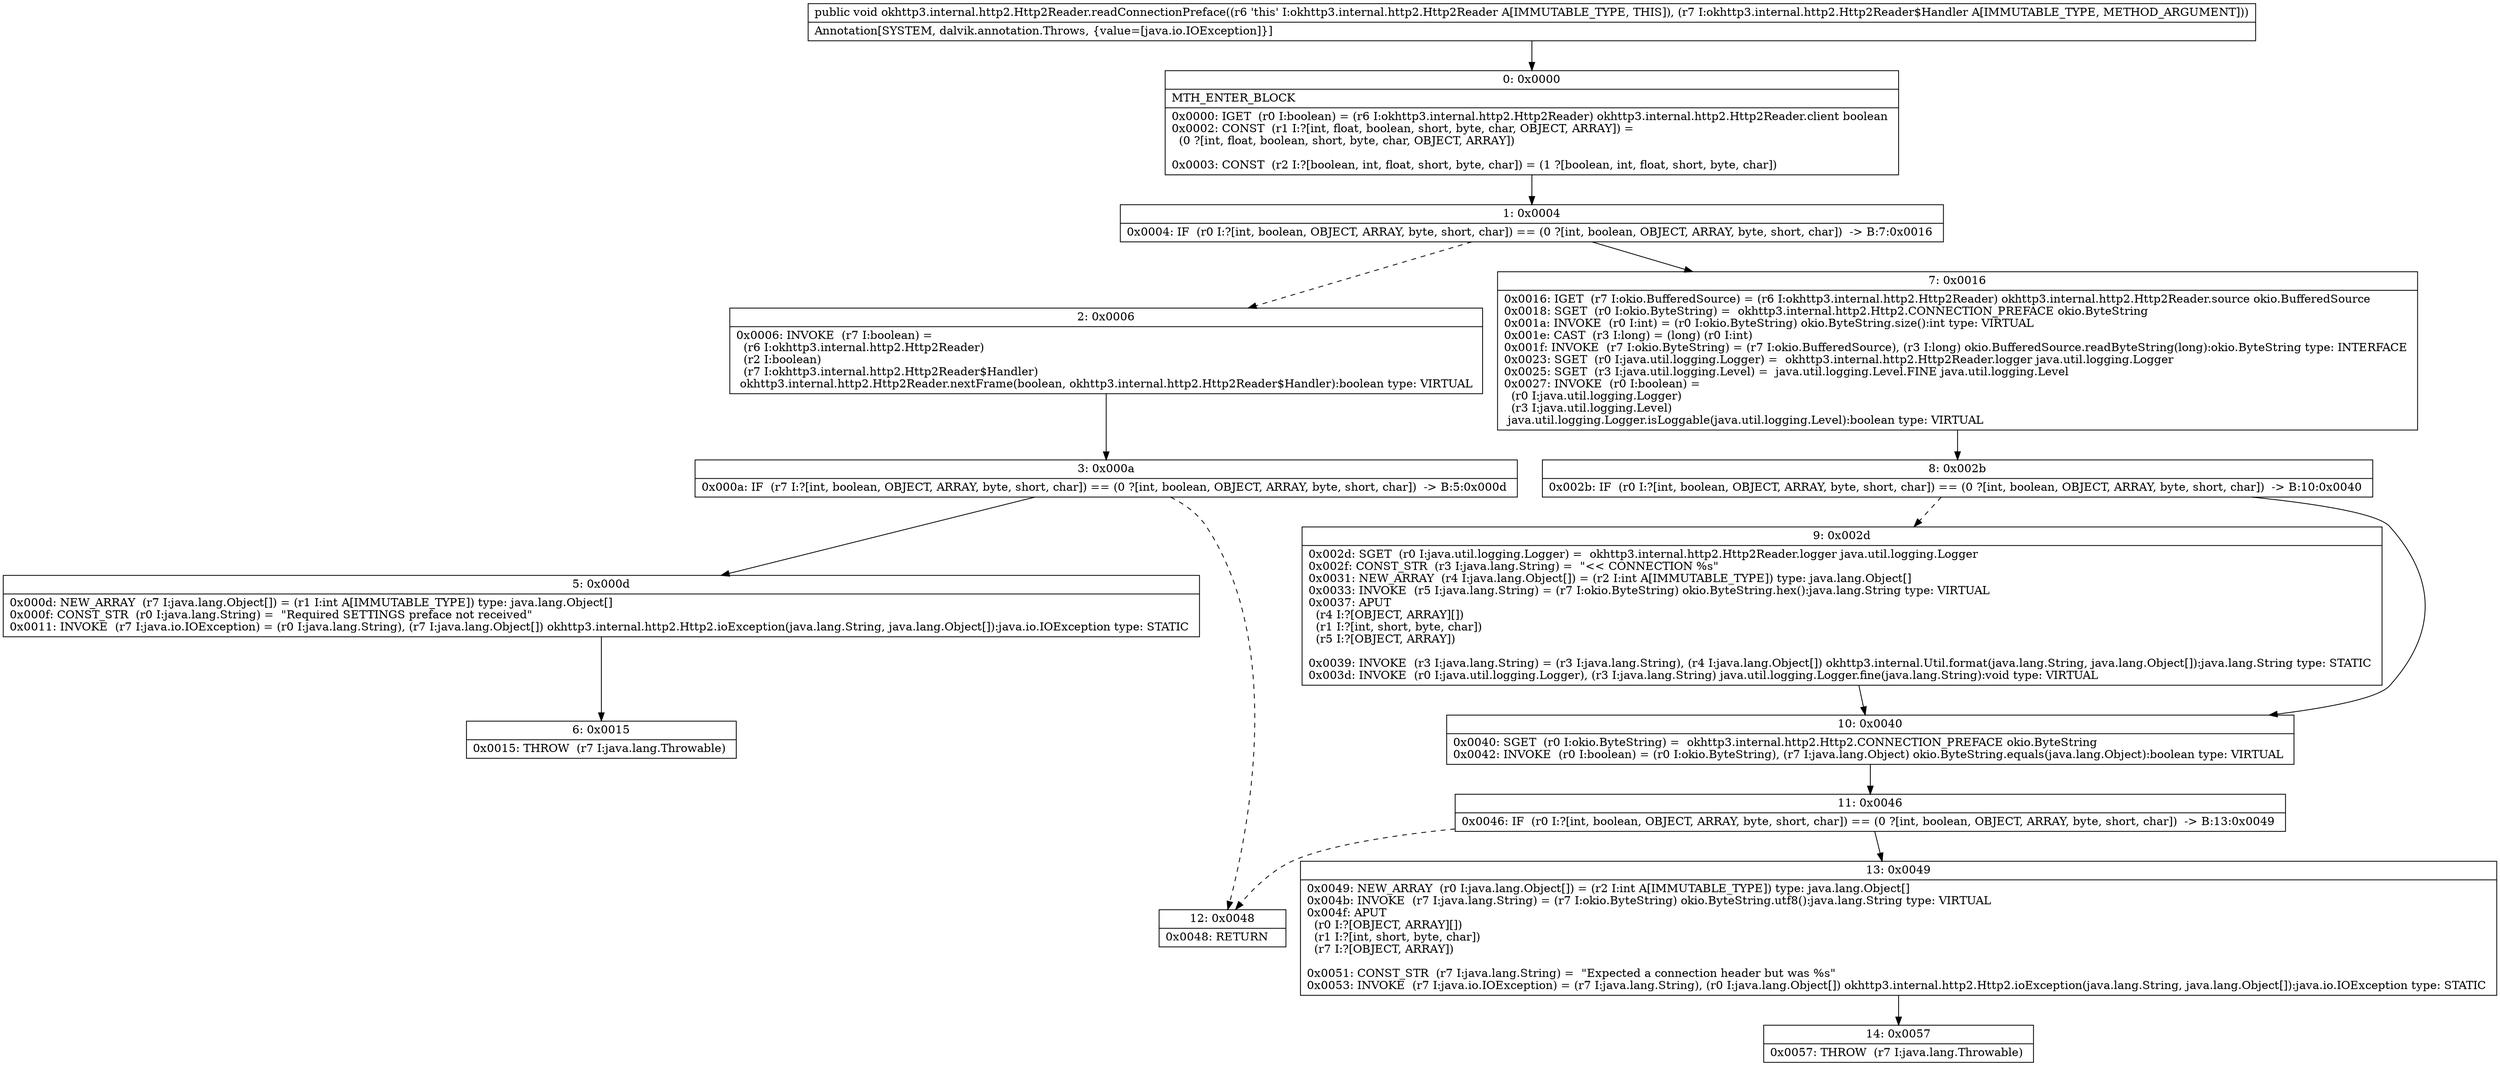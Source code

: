 digraph "CFG forokhttp3.internal.http2.Http2Reader.readConnectionPreface(Lokhttp3\/internal\/http2\/Http2Reader$Handler;)V" {
Node_0 [shape=record,label="{0\:\ 0x0000|MTH_ENTER_BLOCK\l|0x0000: IGET  (r0 I:boolean) = (r6 I:okhttp3.internal.http2.Http2Reader) okhttp3.internal.http2.Http2Reader.client boolean \l0x0002: CONST  (r1 I:?[int, float, boolean, short, byte, char, OBJECT, ARRAY]) = \l  (0 ?[int, float, boolean, short, byte, char, OBJECT, ARRAY])\l \l0x0003: CONST  (r2 I:?[boolean, int, float, short, byte, char]) = (1 ?[boolean, int, float, short, byte, char]) \l}"];
Node_1 [shape=record,label="{1\:\ 0x0004|0x0004: IF  (r0 I:?[int, boolean, OBJECT, ARRAY, byte, short, char]) == (0 ?[int, boolean, OBJECT, ARRAY, byte, short, char])  \-\> B:7:0x0016 \l}"];
Node_2 [shape=record,label="{2\:\ 0x0006|0x0006: INVOKE  (r7 I:boolean) = \l  (r6 I:okhttp3.internal.http2.Http2Reader)\l  (r2 I:boolean)\l  (r7 I:okhttp3.internal.http2.Http2Reader$Handler)\l okhttp3.internal.http2.Http2Reader.nextFrame(boolean, okhttp3.internal.http2.Http2Reader$Handler):boolean type: VIRTUAL \l}"];
Node_3 [shape=record,label="{3\:\ 0x000a|0x000a: IF  (r7 I:?[int, boolean, OBJECT, ARRAY, byte, short, char]) == (0 ?[int, boolean, OBJECT, ARRAY, byte, short, char])  \-\> B:5:0x000d \l}"];
Node_5 [shape=record,label="{5\:\ 0x000d|0x000d: NEW_ARRAY  (r7 I:java.lang.Object[]) = (r1 I:int A[IMMUTABLE_TYPE]) type: java.lang.Object[] \l0x000f: CONST_STR  (r0 I:java.lang.String) =  \"Required SETTINGS preface not received\" \l0x0011: INVOKE  (r7 I:java.io.IOException) = (r0 I:java.lang.String), (r7 I:java.lang.Object[]) okhttp3.internal.http2.Http2.ioException(java.lang.String, java.lang.Object[]):java.io.IOException type: STATIC \l}"];
Node_6 [shape=record,label="{6\:\ 0x0015|0x0015: THROW  (r7 I:java.lang.Throwable) \l}"];
Node_7 [shape=record,label="{7\:\ 0x0016|0x0016: IGET  (r7 I:okio.BufferedSource) = (r6 I:okhttp3.internal.http2.Http2Reader) okhttp3.internal.http2.Http2Reader.source okio.BufferedSource \l0x0018: SGET  (r0 I:okio.ByteString) =  okhttp3.internal.http2.Http2.CONNECTION_PREFACE okio.ByteString \l0x001a: INVOKE  (r0 I:int) = (r0 I:okio.ByteString) okio.ByteString.size():int type: VIRTUAL \l0x001e: CAST  (r3 I:long) = (long) (r0 I:int) \l0x001f: INVOKE  (r7 I:okio.ByteString) = (r7 I:okio.BufferedSource), (r3 I:long) okio.BufferedSource.readByteString(long):okio.ByteString type: INTERFACE \l0x0023: SGET  (r0 I:java.util.logging.Logger) =  okhttp3.internal.http2.Http2Reader.logger java.util.logging.Logger \l0x0025: SGET  (r3 I:java.util.logging.Level) =  java.util.logging.Level.FINE java.util.logging.Level \l0x0027: INVOKE  (r0 I:boolean) = \l  (r0 I:java.util.logging.Logger)\l  (r3 I:java.util.logging.Level)\l java.util.logging.Logger.isLoggable(java.util.logging.Level):boolean type: VIRTUAL \l}"];
Node_8 [shape=record,label="{8\:\ 0x002b|0x002b: IF  (r0 I:?[int, boolean, OBJECT, ARRAY, byte, short, char]) == (0 ?[int, boolean, OBJECT, ARRAY, byte, short, char])  \-\> B:10:0x0040 \l}"];
Node_9 [shape=record,label="{9\:\ 0x002d|0x002d: SGET  (r0 I:java.util.logging.Logger) =  okhttp3.internal.http2.Http2Reader.logger java.util.logging.Logger \l0x002f: CONST_STR  (r3 I:java.lang.String) =  \"\<\< CONNECTION %s\" \l0x0031: NEW_ARRAY  (r4 I:java.lang.Object[]) = (r2 I:int A[IMMUTABLE_TYPE]) type: java.lang.Object[] \l0x0033: INVOKE  (r5 I:java.lang.String) = (r7 I:okio.ByteString) okio.ByteString.hex():java.lang.String type: VIRTUAL \l0x0037: APUT  \l  (r4 I:?[OBJECT, ARRAY][])\l  (r1 I:?[int, short, byte, char])\l  (r5 I:?[OBJECT, ARRAY])\l \l0x0039: INVOKE  (r3 I:java.lang.String) = (r3 I:java.lang.String), (r4 I:java.lang.Object[]) okhttp3.internal.Util.format(java.lang.String, java.lang.Object[]):java.lang.String type: STATIC \l0x003d: INVOKE  (r0 I:java.util.logging.Logger), (r3 I:java.lang.String) java.util.logging.Logger.fine(java.lang.String):void type: VIRTUAL \l}"];
Node_10 [shape=record,label="{10\:\ 0x0040|0x0040: SGET  (r0 I:okio.ByteString) =  okhttp3.internal.http2.Http2.CONNECTION_PREFACE okio.ByteString \l0x0042: INVOKE  (r0 I:boolean) = (r0 I:okio.ByteString), (r7 I:java.lang.Object) okio.ByteString.equals(java.lang.Object):boolean type: VIRTUAL \l}"];
Node_11 [shape=record,label="{11\:\ 0x0046|0x0046: IF  (r0 I:?[int, boolean, OBJECT, ARRAY, byte, short, char]) == (0 ?[int, boolean, OBJECT, ARRAY, byte, short, char])  \-\> B:13:0x0049 \l}"];
Node_12 [shape=record,label="{12\:\ 0x0048|0x0048: RETURN   \l}"];
Node_13 [shape=record,label="{13\:\ 0x0049|0x0049: NEW_ARRAY  (r0 I:java.lang.Object[]) = (r2 I:int A[IMMUTABLE_TYPE]) type: java.lang.Object[] \l0x004b: INVOKE  (r7 I:java.lang.String) = (r7 I:okio.ByteString) okio.ByteString.utf8():java.lang.String type: VIRTUAL \l0x004f: APUT  \l  (r0 I:?[OBJECT, ARRAY][])\l  (r1 I:?[int, short, byte, char])\l  (r7 I:?[OBJECT, ARRAY])\l \l0x0051: CONST_STR  (r7 I:java.lang.String) =  \"Expected a connection header but was %s\" \l0x0053: INVOKE  (r7 I:java.io.IOException) = (r7 I:java.lang.String), (r0 I:java.lang.Object[]) okhttp3.internal.http2.Http2.ioException(java.lang.String, java.lang.Object[]):java.io.IOException type: STATIC \l}"];
Node_14 [shape=record,label="{14\:\ 0x0057|0x0057: THROW  (r7 I:java.lang.Throwable) \l}"];
MethodNode[shape=record,label="{public void okhttp3.internal.http2.Http2Reader.readConnectionPreface((r6 'this' I:okhttp3.internal.http2.Http2Reader A[IMMUTABLE_TYPE, THIS]), (r7 I:okhttp3.internal.http2.Http2Reader$Handler A[IMMUTABLE_TYPE, METHOD_ARGUMENT]))  | Annotation[SYSTEM, dalvik.annotation.Throws, \{value=[java.io.IOException]\}]\l}"];
MethodNode -> Node_0;
Node_0 -> Node_1;
Node_1 -> Node_2[style=dashed];
Node_1 -> Node_7;
Node_2 -> Node_3;
Node_3 -> Node_5;
Node_3 -> Node_12[style=dashed];
Node_5 -> Node_6;
Node_7 -> Node_8;
Node_8 -> Node_9[style=dashed];
Node_8 -> Node_10;
Node_9 -> Node_10;
Node_10 -> Node_11;
Node_11 -> Node_12[style=dashed];
Node_11 -> Node_13;
Node_13 -> Node_14;
}

